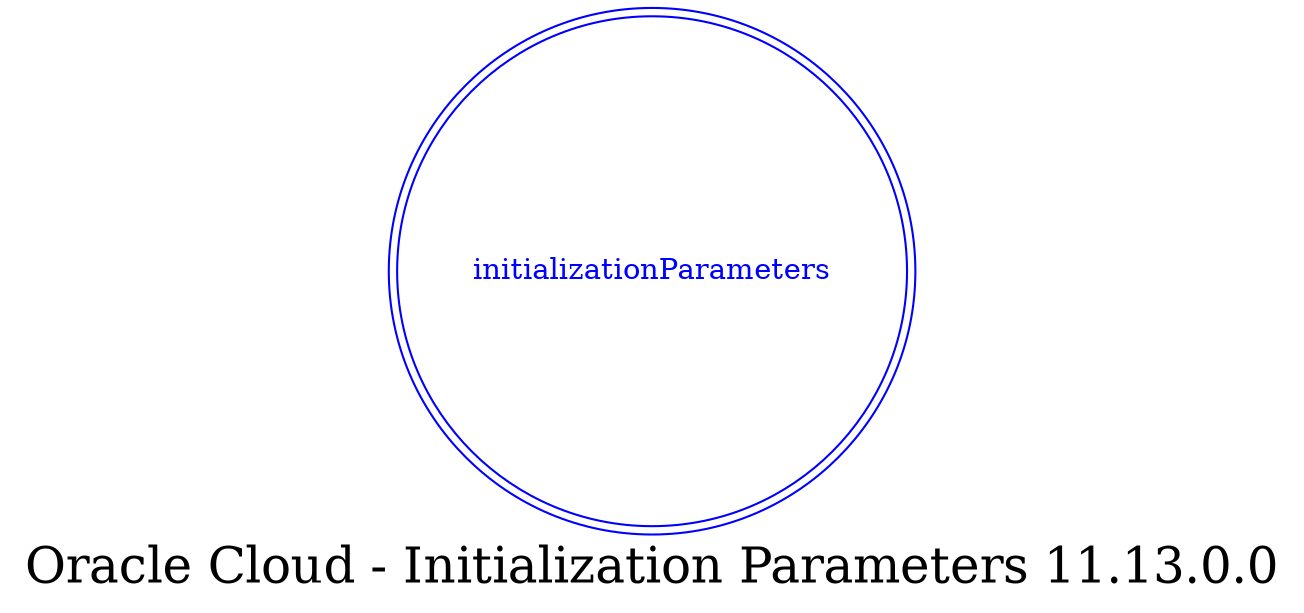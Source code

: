 digraph LexiconGraph {
graph[label="Oracle Cloud - Initialization Parameters 11.13.0.0", fontsize=24]
splines=true
"initializationParameters" [color=blue, fontcolor=blue, shape=doublecircle]
}
